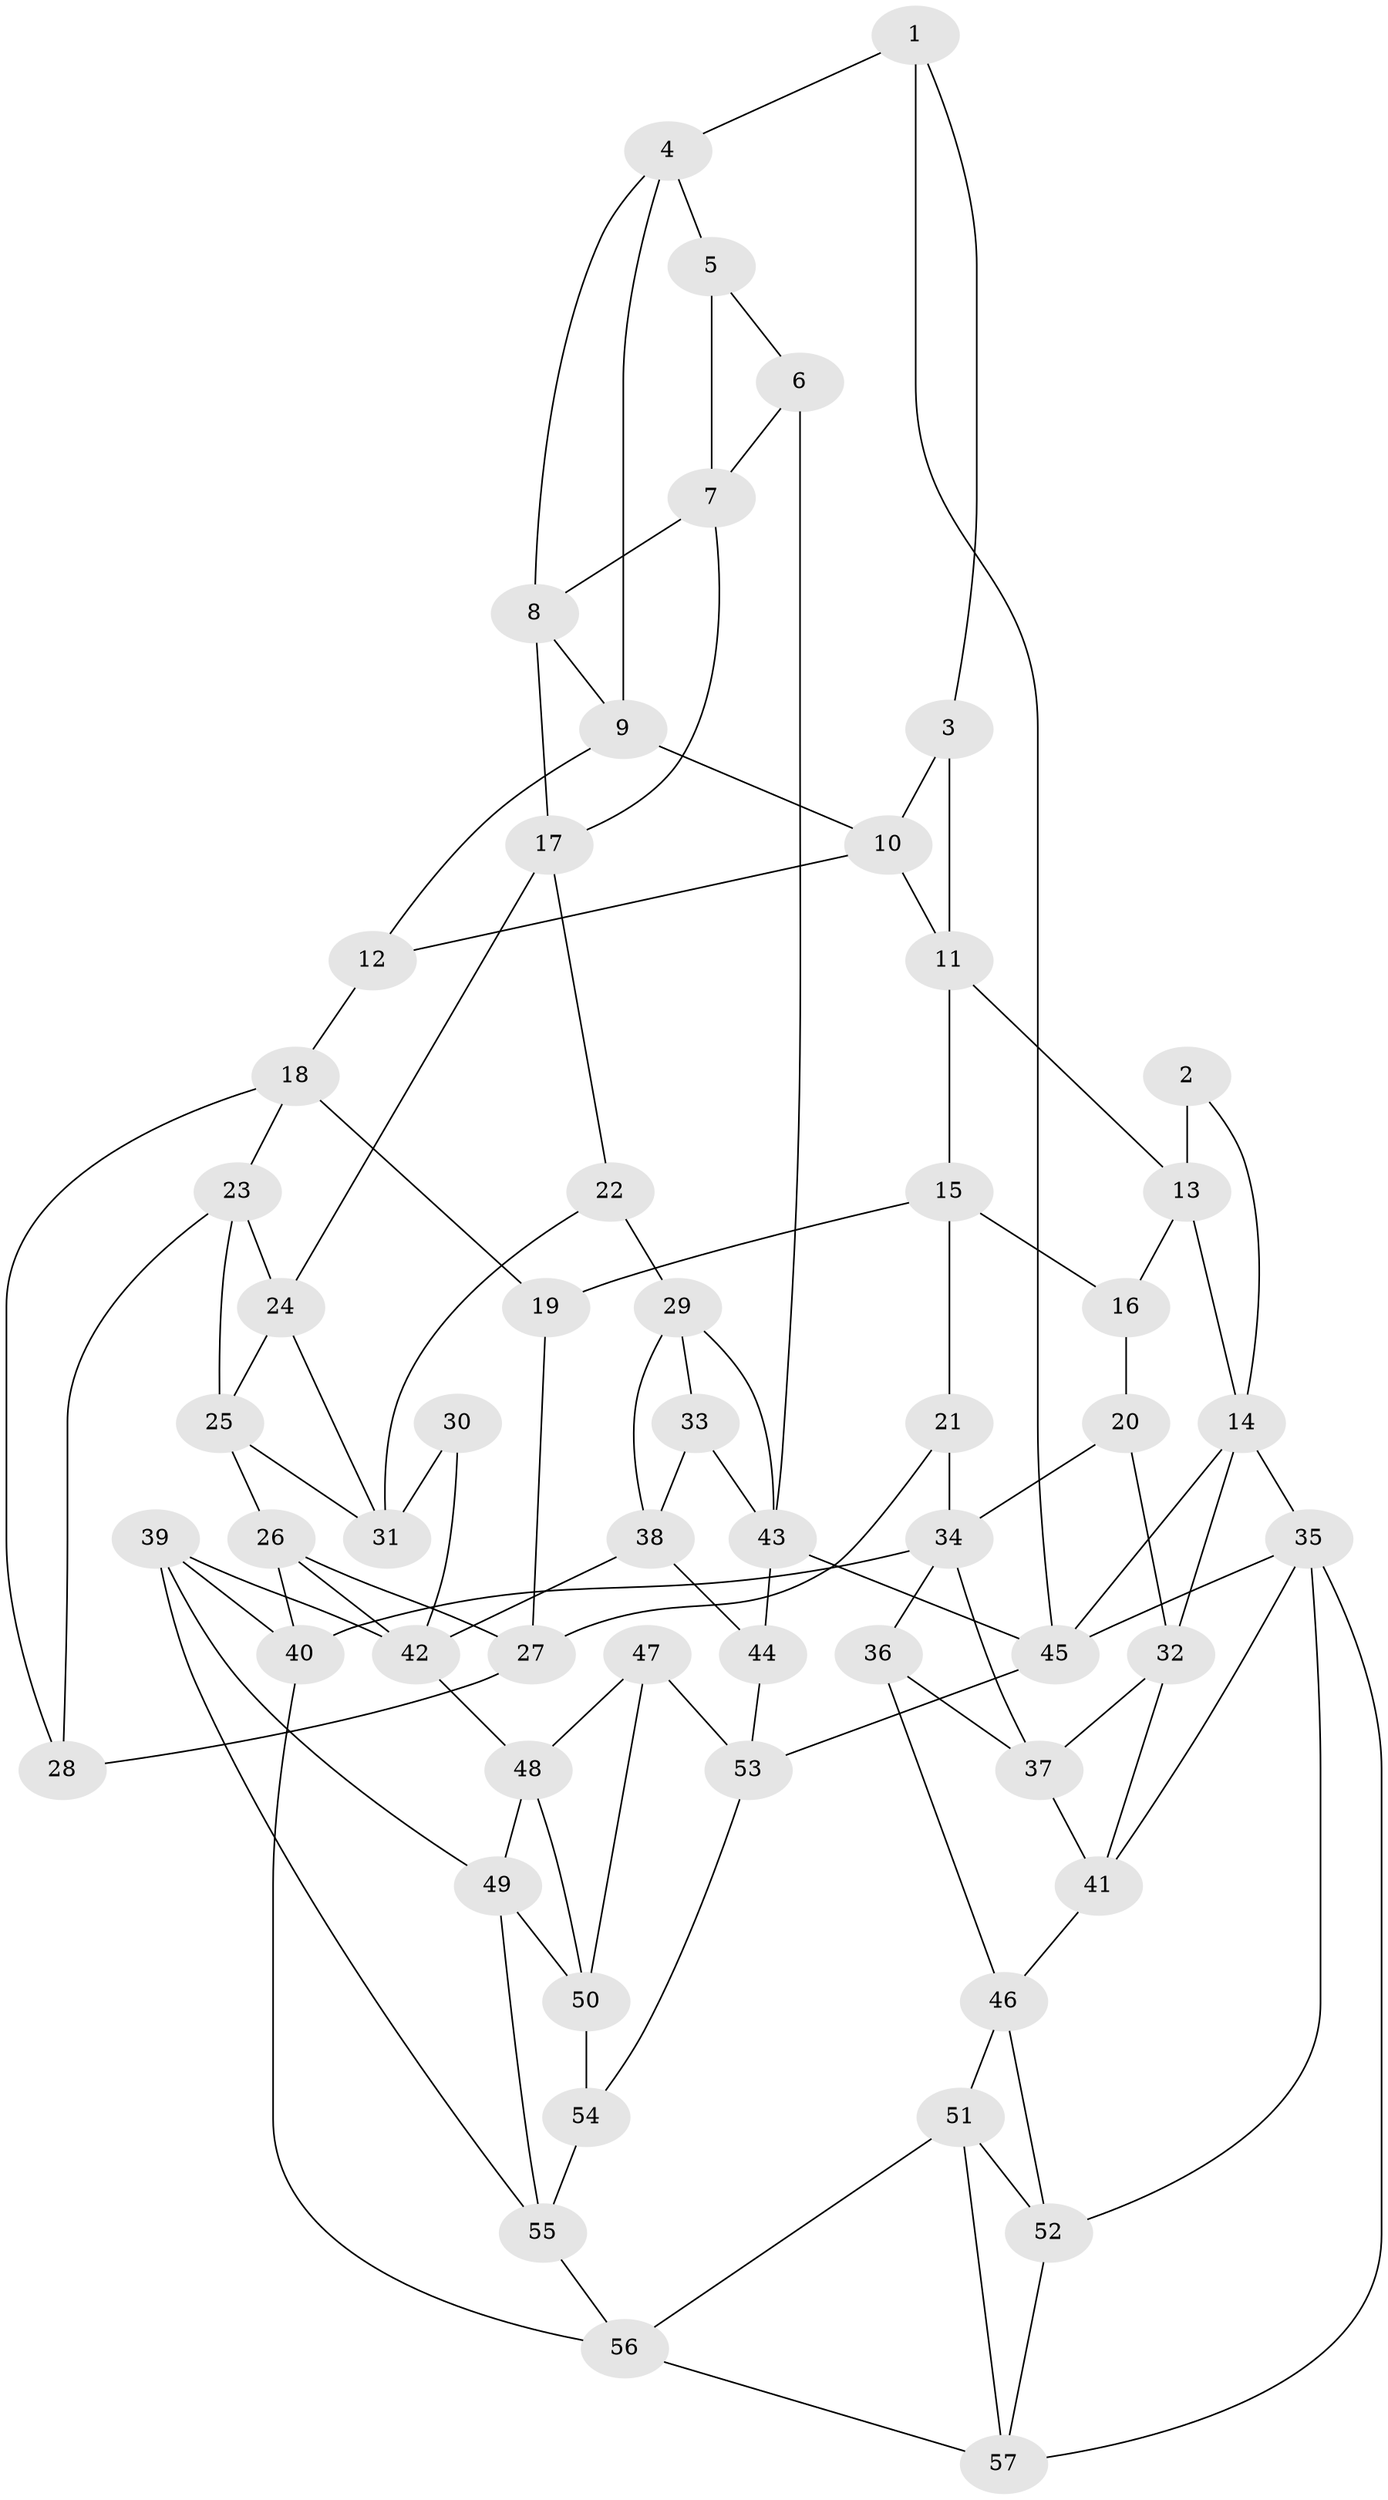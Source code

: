 // original degree distribution, {3: 0.02631578947368421, 6: 0.22807017543859648, 4: 0.22807017543859648, 5: 0.5175438596491229}
// Generated by graph-tools (version 1.1) at 2025/51/03/09/25 03:51:04]
// undirected, 57 vertices, 107 edges
graph export_dot {
graph [start="1"]
  node [color=gray90,style=filled];
  1;
  2;
  3;
  4;
  5;
  6;
  7;
  8;
  9;
  10;
  11;
  12;
  13;
  14;
  15;
  16;
  17;
  18;
  19;
  20;
  21;
  22;
  23;
  24;
  25;
  26;
  27;
  28;
  29;
  30;
  31;
  32;
  33;
  34;
  35;
  36;
  37;
  38;
  39;
  40;
  41;
  42;
  43;
  44;
  45;
  46;
  47;
  48;
  49;
  50;
  51;
  52;
  53;
  54;
  55;
  56;
  57;
  1 -- 3 [weight=1.0];
  1 -- 4 [weight=1.0];
  1 -- 45 [weight=1.0];
  2 -- 13 [weight=1.0];
  2 -- 14 [weight=1.0];
  3 -- 10 [weight=1.0];
  3 -- 11 [weight=1.0];
  4 -- 5 [weight=1.0];
  4 -- 8 [weight=1.0];
  4 -- 9 [weight=1.0];
  5 -- 6 [weight=1.0];
  5 -- 7 [weight=1.0];
  6 -- 7 [weight=1.0];
  6 -- 43 [weight=1.0];
  7 -- 8 [weight=1.0];
  7 -- 17 [weight=1.0];
  8 -- 9 [weight=1.0];
  8 -- 17 [weight=1.0];
  9 -- 10 [weight=1.0];
  9 -- 12 [weight=1.0];
  10 -- 11 [weight=1.0];
  10 -- 12 [weight=1.0];
  11 -- 13 [weight=1.0];
  11 -- 15 [weight=1.0];
  12 -- 18 [weight=1.0];
  13 -- 14 [weight=1.0];
  13 -- 16 [weight=1.0];
  14 -- 32 [weight=1.0];
  14 -- 35 [weight=1.0];
  14 -- 45 [weight=1.0];
  15 -- 16 [weight=1.0];
  15 -- 19 [weight=1.0];
  15 -- 21 [weight=1.0];
  16 -- 20 [weight=2.0];
  17 -- 22 [weight=1.0];
  17 -- 24 [weight=1.0];
  18 -- 19 [weight=1.0];
  18 -- 23 [weight=1.0];
  18 -- 28 [weight=1.0];
  19 -- 27 [weight=1.0];
  20 -- 32 [weight=1.0];
  20 -- 34 [weight=1.0];
  21 -- 27 [weight=1.0];
  21 -- 34 [weight=1.0];
  22 -- 29 [weight=1.0];
  22 -- 31 [weight=1.0];
  23 -- 24 [weight=1.0];
  23 -- 25 [weight=1.0];
  23 -- 28 [weight=1.0];
  24 -- 25 [weight=1.0];
  24 -- 31 [weight=1.0];
  25 -- 26 [weight=1.0];
  25 -- 31 [weight=1.0];
  26 -- 27 [weight=1.0];
  26 -- 40 [weight=1.0];
  26 -- 42 [weight=1.0];
  27 -- 28 [weight=1.0];
  29 -- 33 [weight=1.0];
  29 -- 38 [weight=1.0];
  29 -- 43 [weight=1.0];
  30 -- 31 [weight=1.0];
  30 -- 42 [weight=2.0];
  32 -- 37 [weight=1.0];
  32 -- 41 [weight=1.0];
  33 -- 38 [weight=1.0];
  33 -- 43 [weight=1.0];
  34 -- 36 [weight=2.0];
  34 -- 37 [weight=1.0];
  34 -- 40 [weight=1.0];
  35 -- 41 [weight=1.0];
  35 -- 45 [weight=1.0];
  35 -- 52 [weight=1.0];
  35 -- 57 [weight=1.0];
  36 -- 37 [weight=1.0];
  36 -- 46 [weight=1.0];
  37 -- 41 [weight=1.0];
  38 -- 42 [weight=1.0];
  38 -- 44 [weight=1.0];
  39 -- 40 [weight=1.0];
  39 -- 42 [weight=1.0];
  39 -- 49 [weight=1.0];
  39 -- 55 [weight=1.0];
  40 -- 56 [weight=1.0];
  41 -- 46 [weight=1.0];
  42 -- 48 [weight=1.0];
  43 -- 44 [weight=1.0];
  43 -- 45 [weight=2.0];
  44 -- 53 [weight=1.0];
  45 -- 53 [weight=1.0];
  46 -- 51 [weight=1.0];
  46 -- 52 [weight=1.0];
  47 -- 48 [weight=1.0];
  47 -- 50 [weight=1.0];
  47 -- 53 [weight=1.0];
  48 -- 49 [weight=1.0];
  48 -- 50 [weight=1.0];
  49 -- 50 [weight=1.0];
  49 -- 55 [weight=1.0];
  50 -- 54 [weight=1.0];
  51 -- 52 [weight=1.0];
  51 -- 56 [weight=1.0];
  51 -- 57 [weight=1.0];
  52 -- 57 [weight=1.0];
  53 -- 54 [weight=1.0];
  54 -- 55 [weight=1.0];
  55 -- 56 [weight=1.0];
  56 -- 57 [weight=1.0];
}

